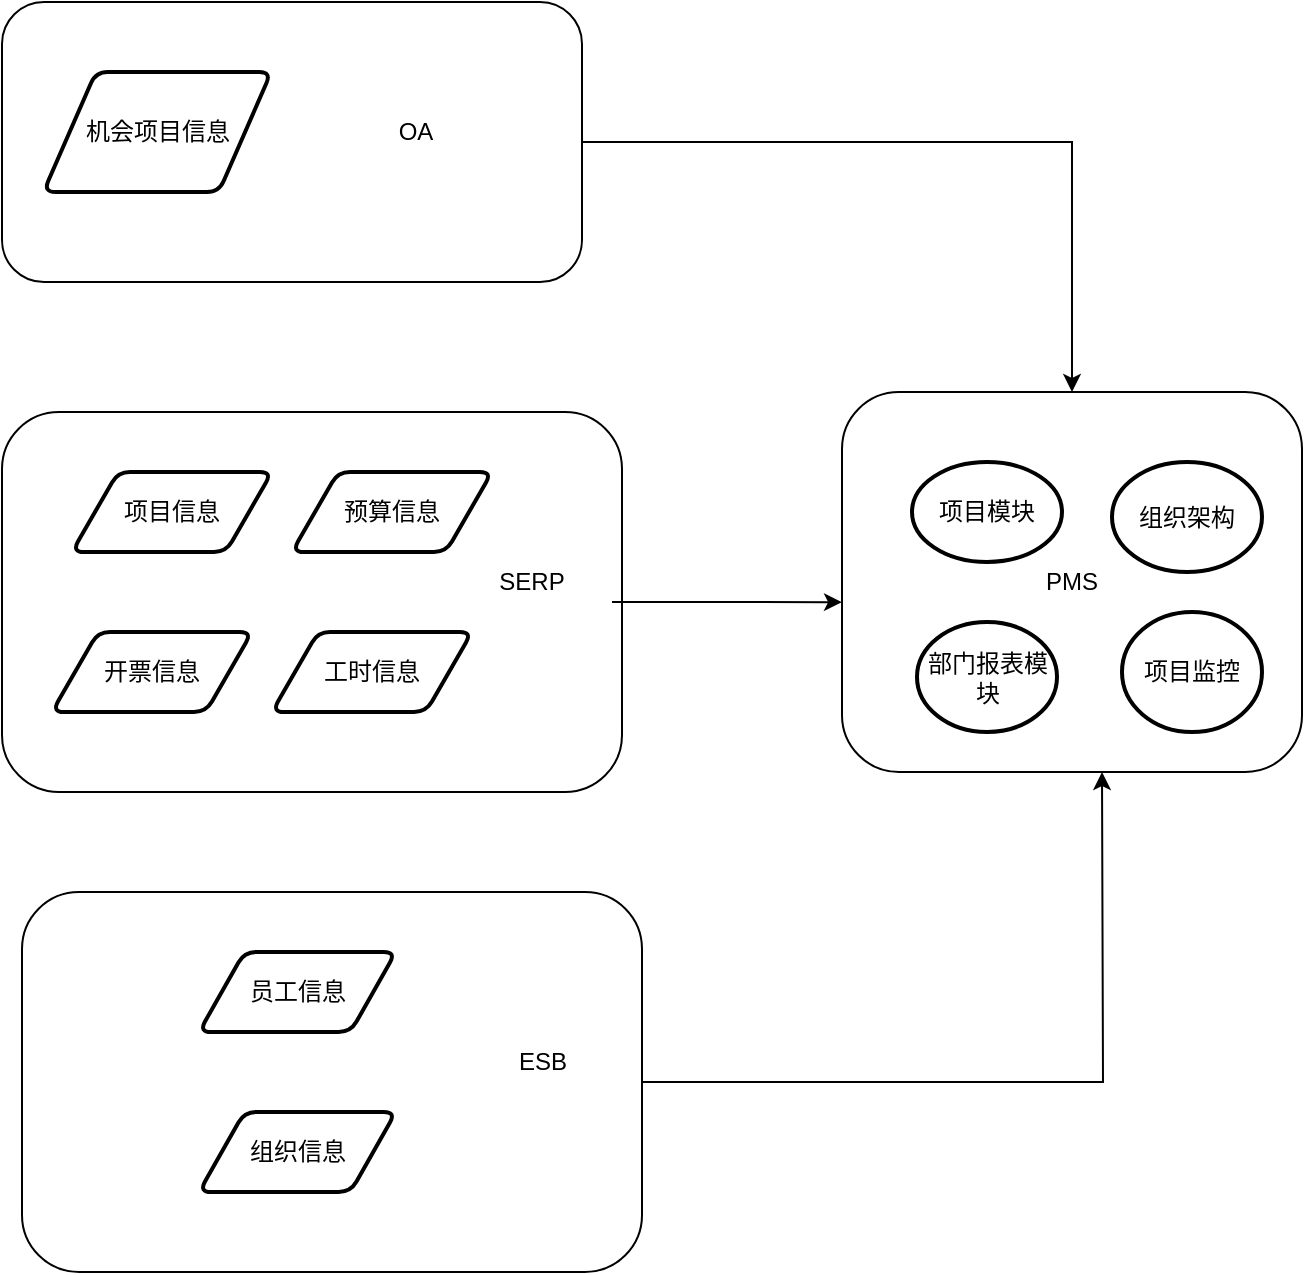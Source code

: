 <mxfile version="26.0.16">
  <diagram id="C5RBs43oDa-KdzZeNtuy" name="Page-1">
    <mxGraphModel dx="1434" dy="738" grid="1" gridSize="10" guides="1" tooltips="1" connect="1" arrows="1" fold="1" page="1" pageScale="1" pageWidth="827" pageHeight="1169" math="0" shadow="0">
      <root>
        <mxCell id="WIyWlLk6GJQsqaUBKTNV-0" />
        <mxCell id="WIyWlLk6GJQsqaUBKTNV-1" parent="WIyWlLk6GJQsqaUBKTNV-0" />
        <mxCell id="WIyWlLk6GJQsqaUBKTNV-7" value="PMS" style="rounded=1;whiteSpace=wrap;html=1;fontSize=12;glass=0;strokeWidth=1;shadow=0;" parent="WIyWlLk6GJQsqaUBKTNV-1" vertex="1">
          <mxGeometry x="500" y="270" width="230" height="190" as="geometry" />
        </mxCell>
        <mxCell id="njBiUZ8JjxtFibzUuiB5-27" value="" style="group" parent="WIyWlLk6GJQsqaUBKTNV-1" vertex="1" connectable="0">
          <mxGeometry x="80" y="75" width="290" height="140" as="geometry" />
        </mxCell>
        <mxCell id="WIyWlLk6GJQsqaUBKTNV-3" value="" style="rounded=1;whiteSpace=wrap;html=1;fontSize=12;glass=0;strokeWidth=1;shadow=0;" parent="njBiUZ8JjxtFibzUuiB5-27" vertex="1">
          <mxGeometry width="290" height="140" as="geometry" />
        </mxCell>
        <mxCell id="njBiUZ8JjxtFibzUuiB5-13" value="机会项目信息" style="shape=parallelogram;html=1;strokeWidth=2;perimeter=parallelogramPerimeter;whiteSpace=wrap;rounded=1;arcSize=12;size=0.23;" parent="njBiUZ8JjxtFibzUuiB5-27" vertex="1">
          <mxGeometry x="20.714" y="35" width="113.929" height="60" as="geometry" />
        </mxCell>
        <mxCell id="njBiUZ8JjxtFibzUuiB5-16" value="OA" style="text;html=1;align=center;verticalAlign=middle;whiteSpace=wrap;rounded=0;" parent="njBiUZ8JjxtFibzUuiB5-27" vertex="1">
          <mxGeometry x="176.071" y="30" width="62.143" height="70" as="geometry" />
        </mxCell>
        <mxCell id="njBiUZ8JjxtFibzUuiB5-28" value="" style="group" parent="WIyWlLk6GJQsqaUBKTNV-1" vertex="1" connectable="0">
          <mxGeometry x="80" y="280" width="310" height="190" as="geometry" />
        </mxCell>
        <mxCell id="njBiUZ8JjxtFibzUuiB5-17" value="" style="rounded=1;whiteSpace=wrap;html=1;fontSize=12;glass=0;strokeWidth=1;shadow=0;" parent="njBiUZ8JjxtFibzUuiB5-28" vertex="1">
          <mxGeometry width="310" height="190" as="geometry" />
        </mxCell>
        <mxCell id="njBiUZ8JjxtFibzUuiB5-18" value="项目信息" style="shape=parallelogram;html=1;strokeWidth=2;perimeter=parallelogramPerimeter;whiteSpace=wrap;rounded=1;arcSize=12;size=0.23;" parent="njBiUZ8JjxtFibzUuiB5-28" vertex="1">
          <mxGeometry x="35" y="30" width="100" height="40" as="geometry" />
        </mxCell>
        <mxCell id="njBiUZ8JjxtFibzUuiB5-20" value="预算信息" style="shape=parallelogram;html=1;strokeWidth=2;perimeter=parallelogramPerimeter;whiteSpace=wrap;rounded=1;arcSize=12;size=0.23;" parent="njBiUZ8JjxtFibzUuiB5-28" vertex="1">
          <mxGeometry x="145" y="30" width="100" height="40" as="geometry" />
        </mxCell>
        <mxCell id="njBiUZ8JjxtFibzUuiB5-22" value="开票信息" style="shape=parallelogram;html=1;strokeWidth=2;perimeter=parallelogramPerimeter;whiteSpace=wrap;rounded=1;arcSize=12;size=0.23;" parent="njBiUZ8JjxtFibzUuiB5-28" vertex="1">
          <mxGeometry x="25" y="110" width="100" height="40" as="geometry" />
        </mxCell>
        <mxCell id="njBiUZ8JjxtFibzUuiB5-23" value="SERP" style="text;html=1;align=center;verticalAlign=middle;whiteSpace=wrap;rounded=0;" parent="njBiUZ8JjxtFibzUuiB5-28" vertex="1">
          <mxGeometry x="235" y="70" width="60" height="30" as="geometry" />
        </mxCell>
        <mxCell id="njBiUZ8JjxtFibzUuiB5-24" value="工时信息" style="shape=parallelogram;html=1;strokeWidth=2;perimeter=parallelogramPerimeter;whiteSpace=wrap;rounded=1;arcSize=12;size=0.23;" parent="njBiUZ8JjxtFibzUuiB5-28" vertex="1">
          <mxGeometry x="135" y="110" width="100" height="40" as="geometry" />
        </mxCell>
        <mxCell id="njBiUZ8JjxtFibzUuiB5-29" value="" style="group" parent="WIyWlLk6GJQsqaUBKTNV-1" vertex="1" connectable="0">
          <mxGeometry x="90" y="520" width="310" height="190" as="geometry" />
        </mxCell>
        <mxCell id="njBiUZ8JjxtFibzUuiB5-40" style="edgeStyle=orthogonalEdgeStyle;rounded=0;orthogonalLoop=1;jettySize=auto;html=1;exitX=1;exitY=0.5;exitDx=0;exitDy=0;" parent="njBiUZ8JjxtFibzUuiB5-29" source="njBiUZ8JjxtFibzUuiB5-30" edge="1">
          <mxGeometry relative="1" as="geometry">
            <mxPoint x="540" y="-60" as="targetPoint" />
          </mxGeometry>
        </mxCell>
        <mxCell id="njBiUZ8JjxtFibzUuiB5-30" value="" style="rounded=1;whiteSpace=wrap;html=1;fontSize=12;glass=0;strokeWidth=1;shadow=0;" parent="njBiUZ8JjxtFibzUuiB5-29" vertex="1">
          <mxGeometry width="310" height="190" as="geometry" />
        </mxCell>
        <mxCell id="njBiUZ8JjxtFibzUuiB5-31" value="员工信息" style="shape=parallelogram;html=1;strokeWidth=2;perimeter=parallelogramPerimeter;whiteSpace=wrap;rounded=1;arcSize=12;size=0.23;" parent="njBiUZ8JjxtFibzUuiB5-29" vertex="1">
          <mxGeometry x="88.548" y="30" width="98.387" height="40" as="geometry" />
        </mxCell>
        <mxCell id="njBiUZ8JjxtFibzUuiB5-33" value="组织信息" style="shape=parallelogram;html=1;strokeWidth=2;perimeter=parallelogramPerimeter;whiteSpace=wrap;rounded=1;arcSize=12;size=0.23;" parent="njBiUZ8JjxtFibzUuiB5-29" vertex="1">
          <mxGeometry x="88.548" y="110" width="98.387" height="40" as="geometry" />
        </mxCell>
        <mxCell id="njBiUZ8JjxtFibzUuiB5-34" value="ESB" style="text;html=1;align=center;verticalAlign=middle;whiteSpace=wrap;rounded=0;" parent="njBiUZ8JjxtFibzUuiB5-29" vertex="1">
          <mxGeometry x="231.21" y="70" width="59.032" height="30" as="geometry" />
        </mxCell>
        <mxCell id="njBiUZ8JjxtFibzUuiB5-37" style="edgeStyle=orthogonalEdgeStyle;rounded=0;orthogonalLoop=1;jettySize=auto;html=1;exitX=1;exitY=0.5;exitDx=0;exitDy=0;entryX=0.5;entryY=0;entryDx=0;entryDy=0;" parent="WIyWlLk6GJQsqaUBKTNV-1" source="WIyWlLk6GJQsqaUBKTNV-3" target="WIyWlLk6GJQsqaUBKTNV-7" edge="1">
          <mxGeometry relative="1" as="geometry" />
        </mxCell>
        <mxCell id="njBiUZ8JjxtFibzUuiB5-38" style="edgeStyle=orthogonalEdgeStyle;rounded=0;orthogonalLoop=1;jettySize=auto;html=1;exitX=1;exitY=0.5;exitDx=0;exitDy=0;entryX=0;entryY=0.553;entryDx=0;entryDy=0;entryPerimeter=0;" parent="WIyWlLk6GJQsqaUBKTNV-1" source="njBiUZ8JjxtFibzUuiB5-17" target="WIyWlLk6GJQsqaUBKTNV-7" edge="1">
          <mxGeometry relative="1" as="geometry">
            <Array as="points">
              <mxPoint x="385" y="375" />
            </Array>
          </mxGeometry>
        </mxCell>
        <mxCell id="njBiUZ8JjxtFibzUuiB5-42" value="项目模块" style="strokeWidth=2;html=1;shape=mxgraph.flowchart.start_1;whiteSpace=wrap;" parent="WIyWlLk6GJQsqaUBKTNV-1" vertex="1">
          <mxGeometry x="535" y="305" width="75" height="50" as="geometry" />
        </mxCell>
        <mxCell id="njBiUZ8JjxtFibzUuiB5-43" value="部门报表模块" style="strokeWidth=2;html=1;shape=mxgraph.flowchart.start_1;whiteSpace=wrap;" parent="WIyWlLk6GJQsqaUBKTNV-1" vertex="1">
          <mxGeometry x="537.5" y="385" width="70" height="55" as="geometry" />
        </mxCell>
        <mxCell id="njBiUZ8JjxtFibzUuiB5-44" value="项目监控" style="strokeWidth=2;html=1;shape=mxgraph.flowchart.start_1;whiteSpace=wrap;" parent="WIyWlLk6GJQsqaUBKTNV-1" vertex="1">
          <mxGeometry x="640" y="380" width="70" height="60" as="geometry" />
        </mxCell>
        <mxCell id="njBiUZ8JjxtFibzUuiB5-46" value="组织架构" style="strokeWidth=2;html=1;shape=mxgraph.flowchart.start_1;whiteSpace=wrap;" parent="WIyWlLk6GJQsqaUBKTNV-1" vertex="1">
          <mxGeometry x="635" y="305" width="75" height="55" as="geometry" />
        </mxCell>
      </root>
    </mxGraphModel>
  </diagram>
</mxfile>
